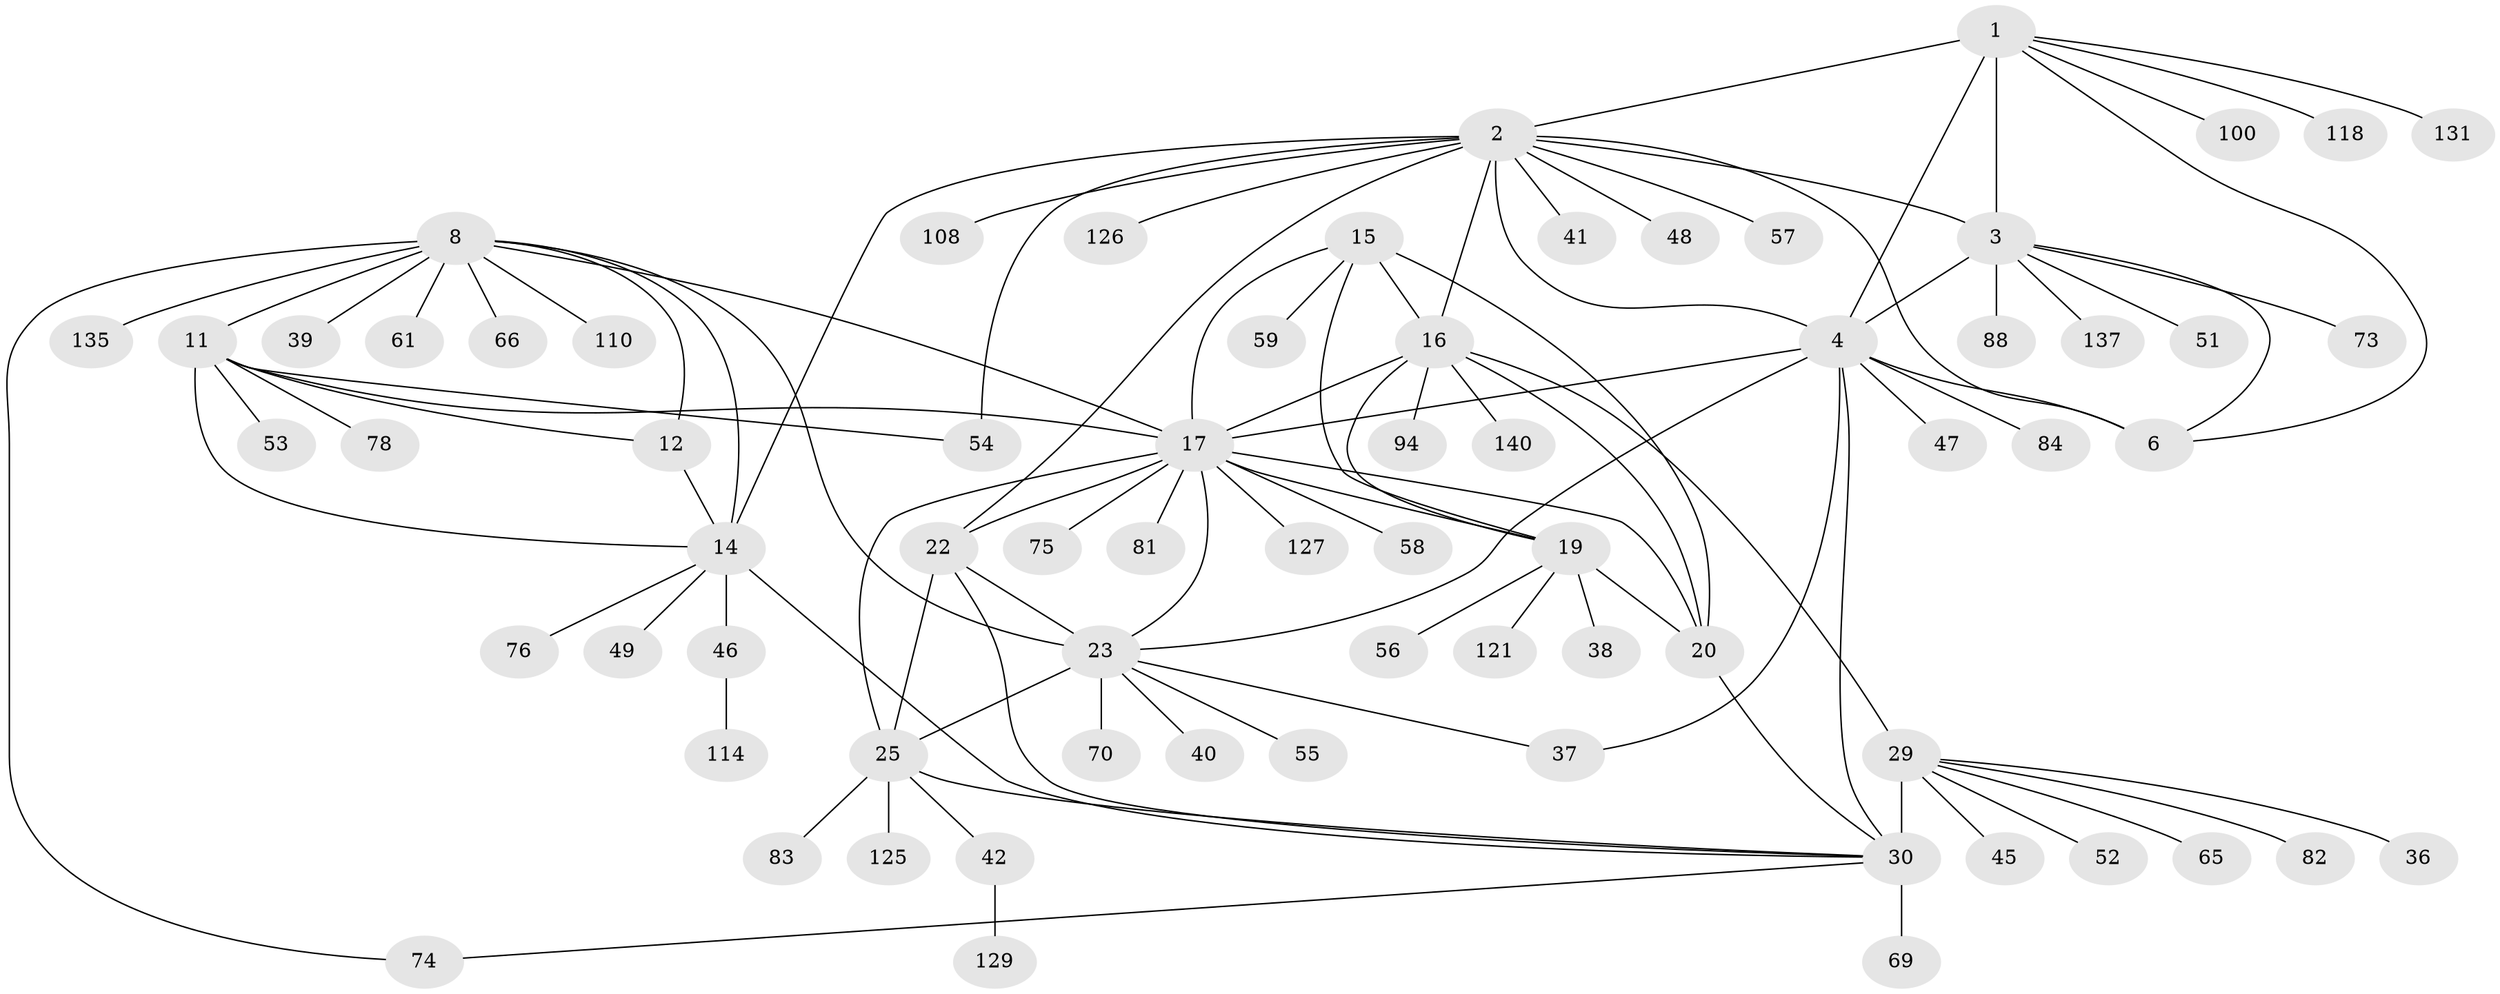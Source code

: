 // original degree distribution, {9: 0.05714285714285714, 15: 0.014285714285714285, 10: 0.03571428571428571, 8: 0.04285714285714286, 11: 0.04285714285714286, 13: 0.014285714285714285, 6: 0.02142857142857143, 7: 0.02142857142857143, 1: 0.5928571428571429, 2: 0.14285714285714285, 3: 0.014285714285714285}
// Generated by graph-tools (version 1.1) at 2025/15/03/09/25 04:15:53]
// undirected, 70 vertices, 101 edges
graph export_dot {
graph [start="1"]
  node [color=gray90,style=filled];
  1;
  2;
  3;
  4 [super="+91+116+5"];
  6 [super="+95+43"];
  8 [super="+9+86"];
  11 [super="+13"];
  12;
  14;
  15 [super="+18"];
  16;
  17 [super="+27+87+103"];
  19;
  20 [super="+63+21"];
  22 [super="+24+101+112+99+90"];
  23 [super="+130+120+26"];
  25;
  29 [super="+32+67"];
  30 [super="+113+138+109+34+31"];
  36;
  37;
  38 [super="+102"];
  39 [super="+96"];
  40;
  41;
  42;
  45;
  46;
  47 [super="+92"];
  48;
  49;
  51;
  52;
  53;
  54 [super="+106"];
  55;
  56;
  57 [super="+89"];
  58;
  59;
  61;
  65;
  66;
  69;
  70;
  73;
  74;
  75;
  76;
  78;
  81;
  82;
  83;
  84;
  88;
  94;
  100;
  108 [super="+124"];
  110 [super="+136"];
  114;
  118;
  121;
  125;
  126;
  127;
  129;
  131;
  135;
  137;
  140;
  1 -- 2;
  1 -- 3;
  1 -- 4 [weight=3];
  1 -- 6;
  1 -- 100;
  1 -- 118;
  1 -- 131;
  2 -- 3;
  2 -- 4 [weight=3];
  2 -- 6;
  2 -- 14;
  2 -- 16;
  2 -- 41;
  2 -- 48;
  2 -- 54;
  2 -- 57;
  2 -- 108;
  2 -- 126;
  2 -- 22;
  3 -- 4 [weight=3];
  3 -- 6;
  3 -- 51;
  3 -- 73;
  3 -- 88;
  3 -- 137;
  4 -- 6 [weight=3];
  4 -- 17 [weight=2];
  4 -- 37;
  4 -- 47;
  4 -- 84;
  4 -- 23;
  4 -- 30;
  8 -- 11 [weight=6];
  8 -- 12 [weight=3];
  8 -- 14 [weight=3];
  8 -- 66;
  8 -- 39;
  8 -- 135;
  8 -- 74;
  8 -- 110;
  8 -- 23;
  8 -- 61;
  8 -- 17;
  11 -- 12 [weight=2];
  11 -- 14 [weight=2];
  11 -- 53;
  11 -- 54;
  11 -- 17;
  11 -- 78;
  12 -- 14;
  14 -- 46;
  14 -- 49;
  14 -- 76;
  14 -- 30;
  15 -- 16 [weight=2];
  15 -- 17 [weight=2];
  15 -- 19 [weight=2];
  15 -- 20 [weight=4];
  15 -- 59;
  16 -- 17;
  16 -- 19;
  16 -- 20 [weight=2];
  16 -- 94;
  16 -- 140;
  16 -- 29;
  17 -- 19;
  17 -- 20 [weight=3];
  17 -- 58;
  17 -- 81;
  17 -- 127;
  17 -- 22 [weight=2];
  17 -- 23 [weight=3];
  17 -- 25;
  17 -- 75;
  19 -- 20 [weight=2];
  19 -- 38;
  19 -- 56;
  19 -- 121;
  20 -- 30;
  22 -- 23 [weight=6];
  22 -- 25 [weight=2];
  22 -- 30;
  23 -- 25 [weight=3];
  23 -- 55;
  23 -- 37;
  23 -- 70;
  23 -- 40;
  25 -- 42;
  25 -- 83;
  25 -- 125;
  25 -- 30;
  29 -- 30 [weight=12];
  29 -- 65;
  29 -- 36;
  29 -- 45;
  29 -- 82;
  29 -- 52;
  30 -- 69;
  30 -- 74;
  42 -- 129;
  46 -- 114;
}
